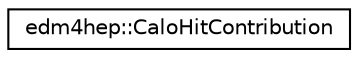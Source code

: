 digraph "Graphical Class Hierarchy"
{
 // LATEX_PDF_SIZE
  edge [fontname="Helvetica",fontsize="10",labelfontname="Helvetica",labelfontsize="10"];
  node [fontname="Helvetica",fontsize="10",shape=record];
  rankdir="LR";
  Node0 [label="edm4hep::CaloHitContribution",height=0.2,width=0.4,color="black", fillcolor="white", style="filled",URL="$classedm4hep_1_1_calo_hit_contribution.html",tooltip="Monte Carlo contribution to SimCalorimeterHit."];
}
